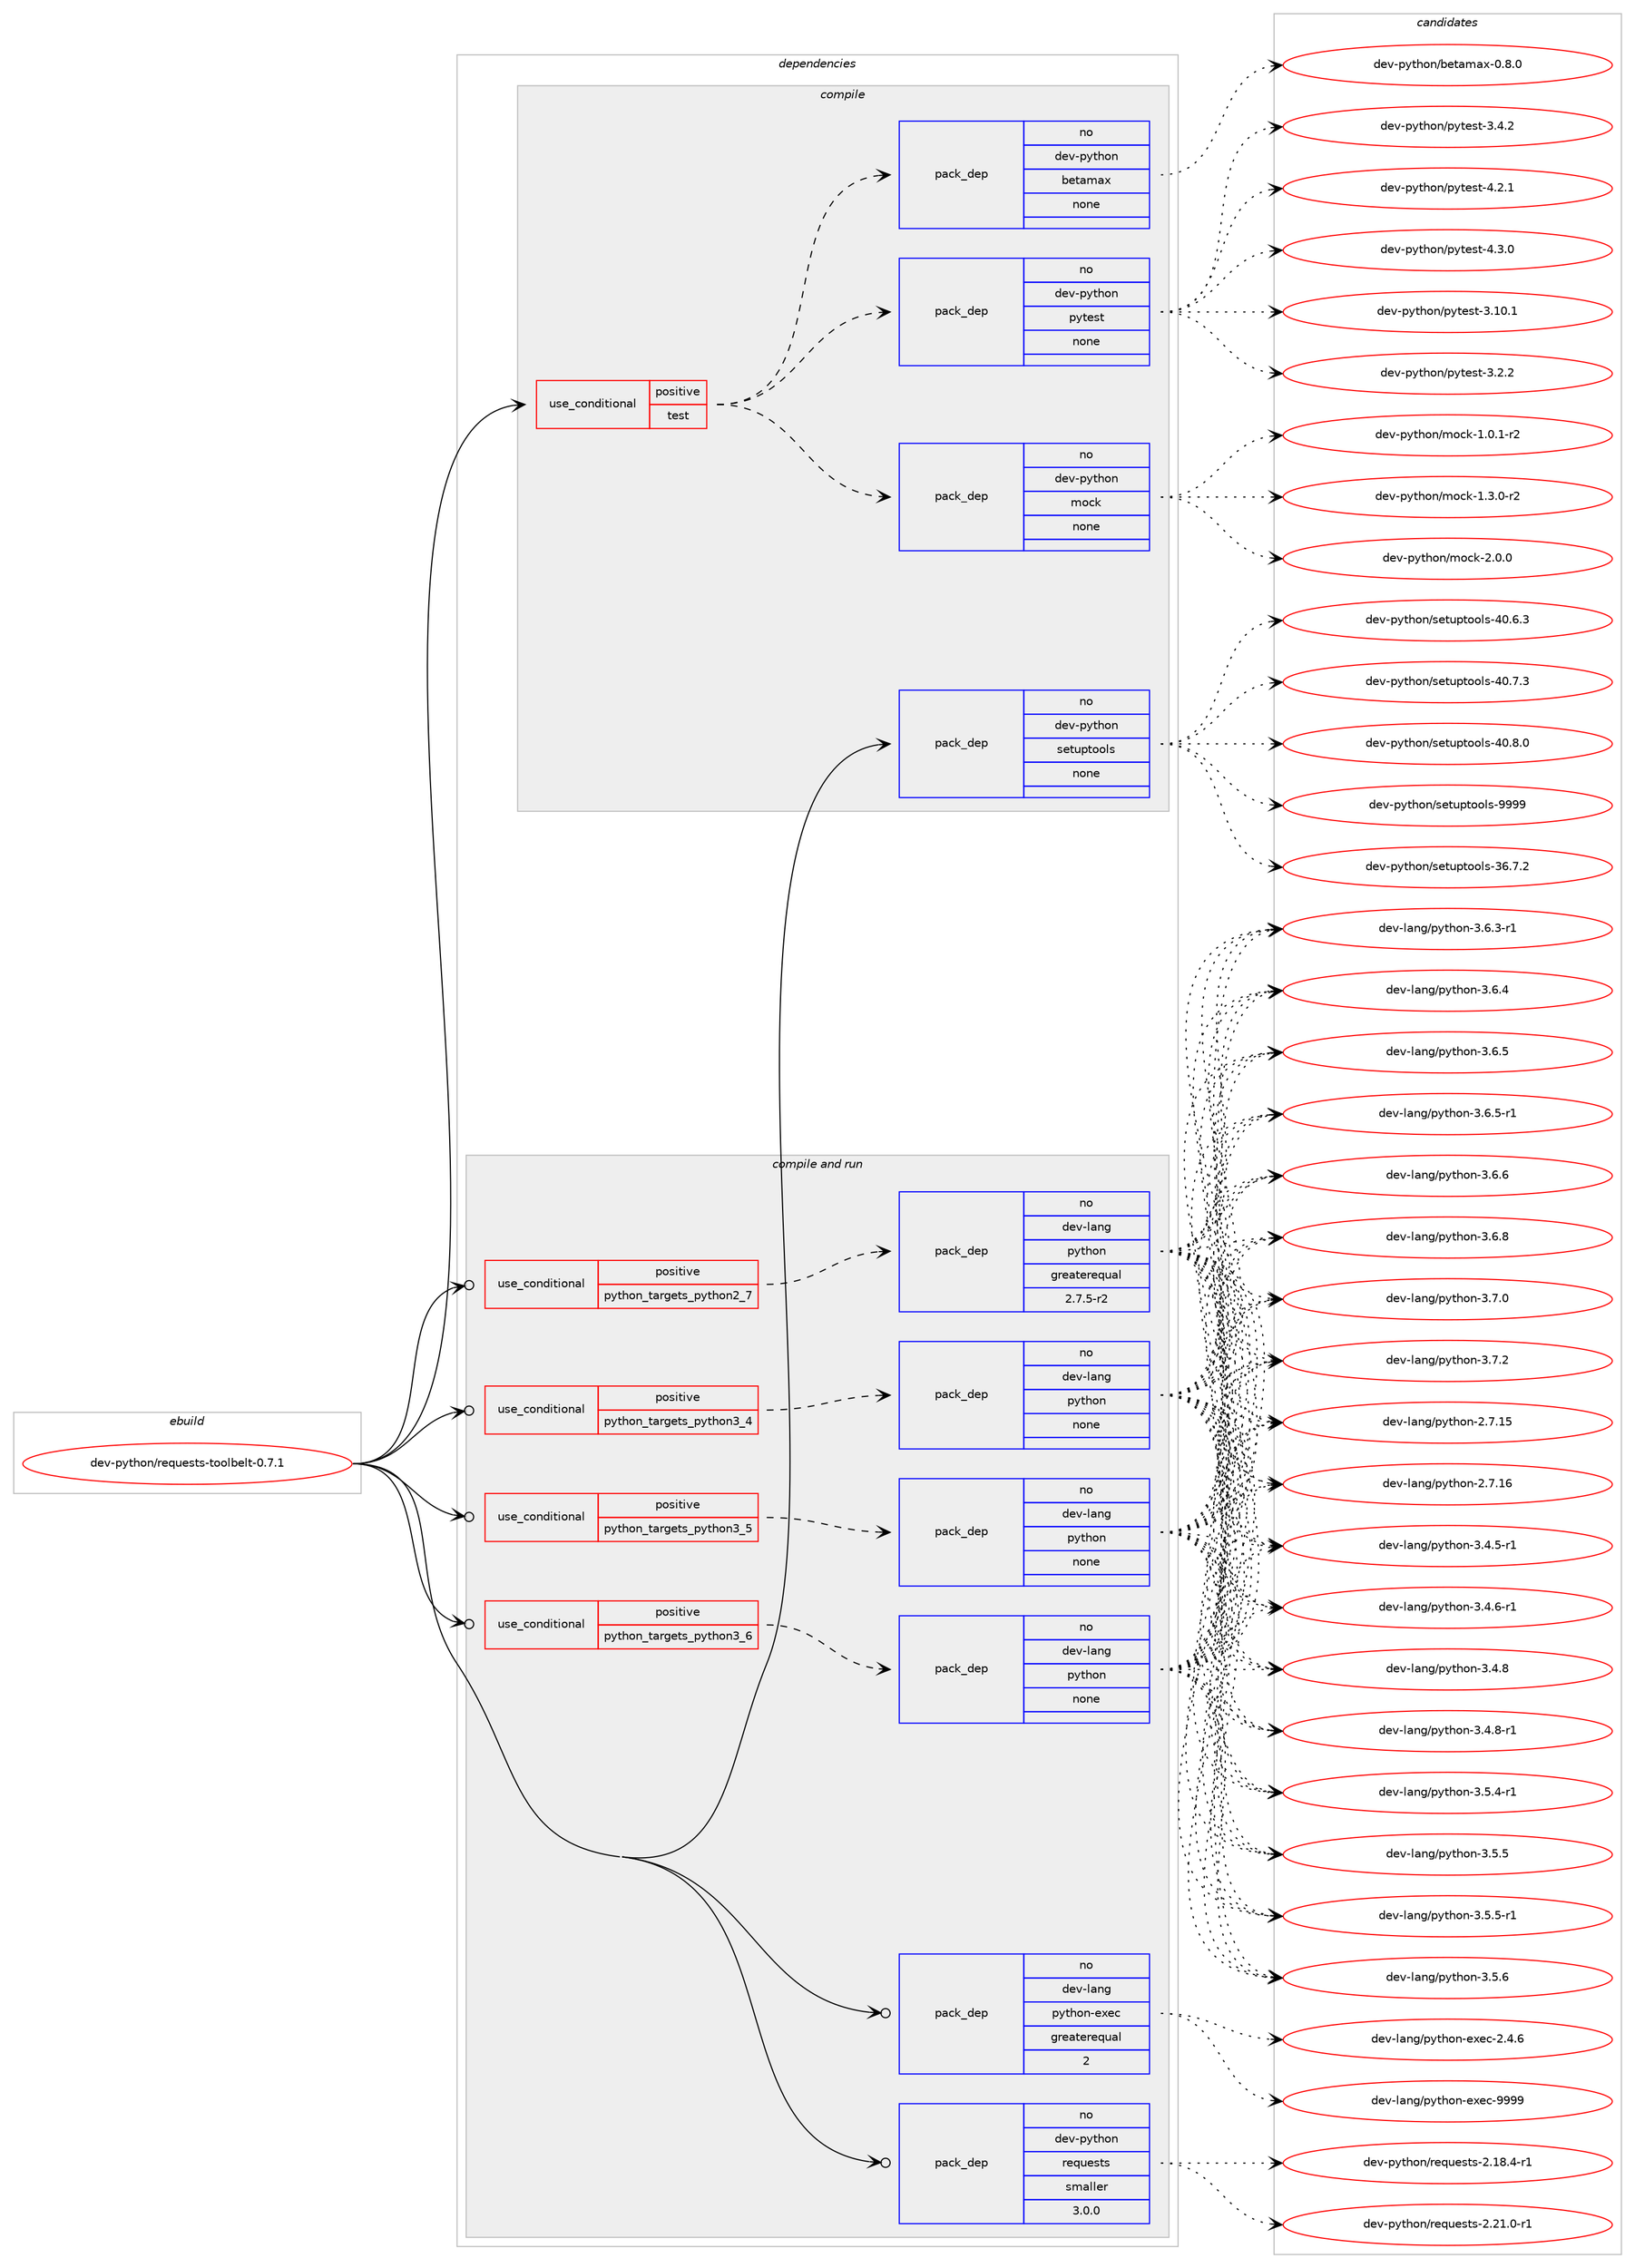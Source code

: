 digraph prolog {

# *************
# Graph options
# *************

newrank=true;
concentrate=true;
compound=true;
graph [rankdir=LR,fontname=Helvetica,fontsize=10,ranksep=1.5];#, ranksep=2.5, nodesep=0.2];
edge  [arrowhead=vee];
node  [fontname=Helvetica,fontsize=10];

# **********
# The ebuild
# **********

subgraph cluster_leftcol {
color=gray;
rank=same;
label=<<i>ebuild</i>>;
id [label="dev-python/requests-toolbelt-0.7.1", color=red, width=4, href="../dev-python/requests-toolbelt-0.7.1.svg"];
}

# ****************
# The dependencies
# ****************

subgraph cluster_midcol {
color=gray;
label=<<i>dependencies</i>>;
subgraph cluster_compile {
fillcolor="#eeeeee";
style=filled;
label=<<i>compile</i>>;
subgraph cond383845 {
dependency1439094 [label=<<TABLE BORDER="0" CELLBORDER="1" CELLSPACING="0" CELLPADDING="4"><TR><TD ROWSPAN="3" CELLPADDING="10">use_conditional</TD></TR><TR><TD>positive</TD></TR><TR><TD>test</TD></TR></TABLE>>, shape=none, color=red];
subgraph pack1031887 {
dependency1439095 [label=<<TABLE BORDER="0" CELLBORDER="1" CELLSPACING="0" CELLPADDING="4" WIDTH="220"><TR><TD ROWSPAN="6" CELLPADDING="30">pack_dep</TD></TR><TR><TD WIDTH="110">no</TD></TR><TR><TD>dev-python</TD></TR><TR><TD>betamax</TD></TR><TR><TD>none</TD></TR><TR><TD></TD></TR></TABLE>>, shape=none, color=blue];
}
dependency1439094:e -> dependency1439095:w [weight=20,style="dashed",arrowhead="vee"];
subgraph pack1031888 {
dependency1439096 [label=<<TABLE BORDER="0" CELLBORDER="1" CELLSPACING="0" CELLPADDING="4" WIDTH="220"><TR><TD ROWSPAN="6" CELLPADDING="30">pack_dep</TD></TR><TR><TD WIDTH="110">no</TD></TR><TR><TD>dev-python</TD></TR><TR><TD>mock</TD></TR><TR><TD>none</TD></TR><TR><TD></TD></TR></TABLE>>, shape=none, color=blue];
}
dependency1439094:e -> dependency1439096:w [weight=20,style="dashed",arrowhead="vee"];
subgraph pack1031889 {
dependency1439097 [label=<<TABLE BORDER="0" CELLBORDER="1" CELLSPACING="0" CELLPADDING="4" WIDTH="220"><TR><TD ROWSPAN="6" CELLPADDING="30">pack_dep</TD></TR><TR><TD WIDTH="110">no</TD></TR><TR><TD>dev-python</TD></TR><TR><TD>pytest</TD></TR><TR><TD>none</TD></TR><TR><TD></TD></TR></TABLE>>, shape=none, color=blue];
}
dependency1439094:e -> dependency1439097:w [weight=20,style="dashed",arrowhead="vee"];
}
id:e -> dependency1439094:w [weight=20,style="solid",arrowhead="vee"];
subgraph pack1031890 {
dependency1439098 [label=<<TABLE BORDER="0" CELLBORDER="1" CELLSPACING="0" CELLPADDING="4" WIDTH="220"><TR><TD ROWSPAN="6" CELLPADDING="30">pack_dep</TD></TR><TR><TD WIDTH="110">no</TD></TR><TR><TD>dev-python</TD></TR><TR><TD>setuptools</TD></TR><TR><TD>none</TD></TR><TR><TD></TD></TR></TABLE>>, shape=none, color=blue];
}
id:e -> dependency1439098:w [weight=20,style="solid",arrowhead="vee"];
}
subgraph cluster_compileandrun {
fillcolor="#eeeeee";
style=filled;
label=<<i>compile and run</i>>;
subgraph cond383846 {
dependency1439099 [label=<<TABLE BORDER="0" CELLBORDER="1" CELLSPACING="0" CELLPADDING="4"><TR><TD ROWSPAN="3" CELLPADDING="10">use_conditional</TD></TR><TR><TD>positive</TD></TR><TR><TD>python_targets_python2_7</TD></TR></TABLE>>, shape=none, color=red];
subgraph pack1031891 {
dependency1439100 [label=<<TABLE BORDER="0" CELLBORDER="1" CELLSPACING="0" CELLPADDING="4" WIDTH="220"><TR><TD ROWSPAN="6" CELLPADDING="30">pack_dep</TD></TR><TR><TD WIDTH="110">no</TD></TR><TR><TD>dev-lang</TD></TR><TR><TD>python</TD></TR><TR><TD>greaterequal</TD></TR><TR><TD>2.7.5-r2</TD></TR></TABLE>>, shape=none, color=blue];
}
dependency1439099:e -> dependency1439100:w [weight=20,style="dashed",arrowhead="vee"];
}
id:e -> dependency1439099:w [weight=20,style="solid",arrowhead="odotvee"];
subgraph cond383847 {
dependency1439101 [label=<<TABLE BORDER="0" CELLBORDER="1" CELLSPACING="0" CELLPADDING="4"><TR><TD ROWSPAN="3" CELLPADDING="10">use_conditional</TD></TR><TR><TD>positive</TD></TR><TR><TD>python_targets_python3_4</TD></TR></TABLE>>, shape=none, color=red];
subgraph pack1031892 {
dependency1439102 [label=<<TABLE BORDER="0" CELLBORDER="1" CELLSPACING="0" CELLPADDING="4" WIDTH="220"><TR><TD ROWSPAN="6" CELLPADDING="30">pack_dep</TD></TR><TR><TD WIDTH="110">no</TD></TR><TR><TD>dev-lang</TD></TR><TR><TD>python</TD></TR><TR><TD>none</TD></TR><TR><TD></TD></TR></TABLE>>, shape=none, color=blue];
}
dependency1439101:e -> dependency1439102:w [weight=20,style="dashed",arrowhead="vee"];
}
id:e -> dependency1439101:w [weight=20,style="solid",arrowhead="odotvee"];
subgraph cond383848 {
dependency1439103 [label=<<TABLE BORDER="0" CELLBORDER="1" CELLSPACING="0" CELLPADDING="4"><TR><TD ROWSPAN="3" CELLPADDING="10">use_conditional</TD></TR><TR><TD>positive</TD></TR><TR><TD>python_targets_python3_5</TD></TR></TABLE>>, shape=none, color=red];
subgraph pack1031893 {
dependency1439104 [label=<<TABLE BORDER="0" CELLBORDER="1" CELLSPACING="0" CELLPADDING="4" WIDTH="220"><TR><TD ROWSPAN="6" CELLPADDING="30">pack_dep</TD></TR><TR><TD WIDTH="110">no</TD></TR><TR><TD>dev-lang</TD></TR><TR><TD>python</TD></TR><TR><TD>none</TD></TR><TR><TD></TD></TR></TABLE>>, shape=none, color=blue];
}
dependency1439103:e -> dependency1439104:w [weight=20,style="dashed",arrowhead="vee"];
}
id:e -> dependency1439103:w [weight=20,style="solid",arrowhead="odotvee"];
subgraph cond383849 {
dependency1439105 [label=<<TABLE BORDER="0" CELLBORDER="1" CELLSPACING="0" CELLPADDING="4"><TR><TD ROWSPAN="3" CELLPADDING="10">use_conditional</TD></TR><TR><TD>positive</TD></TR><TR><TD>python_targets_python3_6</TD></TR></TABLE>>, shape=none, color=red];
subgraph pack1031894 {
dependency1439106 [label=<<TABLE BORDER="0" CELLBORDER="1" CELLSPACING="0" CELLPADDING="4" WIDTH="220"><TR><TD ROWSPAN="6" CELLPADDING="30">pack_dep</TD></TR><TR><TD WIDTH="110">no</TD></TR><TR><TD>dev-lang</TD></TR><TR><TD>python</TD></TR><TR><TD>none</TD></TR><TR><TD></TD></TR></TABLE>>, shape=none, color=blue];
}
dependency1439105:e -> dependency1439106:w [weight=20,style="dashed",arrowhead="vee"];
}
id:e -> dependency1439105:w [weight=20,style="solid",arrowhead="odotvee"];
subgraph pack1031895 {
dependency1439107 [label=<<TABLE BORDER="0" CELLBORDER="1" CELLSPACING="0" CELLPADDING="4" WIDTH="220"><TR><TD ROWSPAN="6" CELLPADDING="30">pack_dep</TD></TR><TR><TD WIDTH="110">no</TD></TR><TR><TD>dev-lang</TD></TR><TR><TD>python-exec</TD></TR><TR><TD>greaterequal</TD></TR><TR><TD>2</TD></TR></TABLE>>, shape=none, color=blue];
}
id:e -> dependency1439107:w [weight=20,style="solid",arrowhead="odotvee"];
subgraph pack1031896 {
dependency1439108 [label=<<TABLE BORDER="0" CELLBORDER="1" CELLSPACING="0" CELLPADDING="4" WIDTH="220"><TR><TD ROWSPAN="6" CELLPADDING="30">pack_dep</TD></TR><TR><TD WIDTH="110">no</TD></TR><TR><TD>dev-python</TD></TR><TR><TD>requests</TD></TR><TR><TD>smaller</TD></TR><TR><TD>3.0.0</TD></TR></TABLE>>, shape=none, color=blue];
}
id:e -> dependency1439108:w [weight=20,style="solid",arrowhead="odotvee"];
}
subgraph cluster_run {
fillcolor="#eeeeee";
style=filled;
label=<<i>run</i>>;
}
}

# **************
# The candidates
# **************

subgraph cluster_choices {
rank=same;
color=gray;
label=<<i>candidates</i>>;

subgraph choice1031887 {
color=black;
nodesep=1;
choice1001011184511212111610411111047981011169710997120454846564648 [label="dev-python/betamax-0.8.0", color=red, width=4,href="../dev-python/betamax-0.8.0.svg"];
dependency1439095:e -> choice1001011184511212111610411111047981011169710997120454846564648:w [style=dotted,weight="100"];
}
subgraph choice1031888 {
color=black;
nodesep=1;
choice1001011184511212111610411111047109111991074549464846494511450 [label="dev-python/mock-1.0.1-r2", color=red, width=4,href="../dev-python/mock-1.0.1-r2.svg"];
choice1001011184511212111610411111047109111991074549465146484511450 [label="dev-python/mock-1.3.0-r2", color=red, width=4,href="../dev-python/mock-1.3.0-r2.svg"];
choice100101118451121211161041111104710911199107455046484648 [label="dev-python/mock-2.0.0", color=red, width=4,href="../dev-python/mock-2.0.0.svg"];
dependency1439096:e -> choice1001011184511212111610411111047109111991074549464846494511450:w [style=dotted,weight="100"];
dependency1439096:e -> choice1001011184511212111610411111047109111991074549465146484511450:w [style=dotted,weight="100"];
dependency1439096:e -> choice100101118451121211161041111104710911199107455046484648:w [style=dotted,weight="100"];
}
subgraph choice1031889 {
color=black;
nodesep=1;
choice100101118451121211161041111104711212111610111511645514649484649 [label="dev-python/pytest-3.10.1", color=red, width=4,href="../dev-python/pytest-3.10.1.svg"];
choice1001011184511212111610411111047112121116101115116455146504650 [label="dev-python/pytest-3.2.2", color=red, width=4,href="../dev-python/pytest-3.2.2.svg"];
choice1001011184511212111610411111047112121116101115116455146524650 [label="dev-python/pytest-3.4.2", color=red, width=4,href="../dev-python/pytest-3.4.2.svg"];
choice1001011184511212111610411111047112121116101115116455246504649 [label="dev-python/pytest-4.2.1", color=red, width=4,href="../dev-python/pytest-4.2.1.svg"];
choice1001011184511212111610411111047112121116101115116455246514648 [label="dev-python/pytest-4.3.0", color=red, width=4,href="../dev-python/pytest-4.3.0.svg"];
dependency1439097:e -> choice100101118451121211161041111104711212111610111511645514649484649:w [style=dotted,weight="100"];
dependency1439097:e -> choice1001011184511212111610411111047112121116101115116455146504650:w [style=dotted,weight="100"];
dependency1439097:e -> choice1001011184511212111610411111047112121116101115116455146524650:w [style=dotted,weight="100"];
dependency1439097:e -> choice1001011184511212111610411111047112121116101115116455246504649:w [style=dotted,weight="100"];
dependency1439097:e -> choice1001011184511212111610411111047112121116101115116455246514648:w [style=dotted,weight="100"];
}
subgraph choice1031890 {
color=black;
nodesep=1;
choice100101118451121211161041111104711510111611711211611111110811545515446554650 [label="dev-python/setuptools-36.7.2", color=red, width=4,href="../dev-python/setuptools-36.7.2.svg"];
choice100101118451121211161041111104711510111611711211611111110811545524846544651 [label="dev-python/setuptools-40.6.3", color=red, width=4,href="../dev-python/setuptools-40.6.3.svg"];
choice100101118451121211161041111104711510111611711211611111110811545524846554651 [label="dev-python/setuptools-40.7.3", color=red, width=4,href="../dev-python/setuptools-40.7.3.svg"];
choice100101118451121211161041111104711510111611711211611111110811545524846564648 [label="dev-python/setuptools-40.8.0", color=red, width=4,href="../dev-python/setuptools-40.8.0.svg"];
choice10010111845112121116104111110471151011161171121161111111081154557575757 [label="dev-python/setuptools-9999", color=red, width=4,href="../dev-python/setuptools-9999.svg"];
dependency1439098:e -> choice100101118451121211161041111104711510111611711211611111110811545515446554650:w [style=dotted,weight="100"];
dependency1439098:e -> choice100101118451121211161041111104711510111611711211611111110811545524846544651:w [style=dotted,weight="100"];
dependency1439098:e -> choice100101118451121211161041111104711510111611711211611111110811545524846554651:w [style=dotted,weight="100"];
dependency1439098:e -> choice100101118451121211161041111104711510111611711211611111110811545524846564648:w [style=dotted,weight="100"];
dependency1439098:e -> choice10010111845112121116104111110471151011161171121161111111081154557575757:w [style=dotted,weight="100"];
}
subgraph choice1031891 {
color=black;
nodesep=1;
choice10010111845108971101034711212111610411111045504655464953 [label="dev-lang/python-2.7.15", color=red, width=4,href="../dev-lang/python-2.7.15.svg"];
choice10010111845108971101034711212111610411111045504655464954 [label="dev-lang/python-2.7.16", color=red, width=4,href="../dev-lang/python-2.7.16.svg"];
choice1001011184510897110103471121211161041111104551465246534511449 [label="dev-lang/python-3.4.5-r1", color=red, width=4,href="../dev-lang/python-3.4.5-r1.svg"];
choice1001011184510897110103471121211161041111104551465246544511449 [label="dev-lang/python-3.4.6-r1", color=red, width=4,href="../dev-lang/python-3.4.6-r1.svg"];
choice100101118451089711010347112121116104111110455146524656 [label="dev-lang/python-3.4.8", color=red, width=4,href="../dev-lang/python-3.4.8.svg"];
choice1001011184510897110103471121211161041111104551465246564511449 [label="dev-lang/python-3.4.8-r1", color=red, width=4,href="../dev-lang/python-3.4.8-r1.svg"];
choice1001011184510897110103471121211161041111104551465346524511449 [label="dev-lang/python-3.5.4-r1", color=red, width=4,href="../dev-lang/python-3.5.4-r1.svg"];
choice100101118451089711010347112121116104111110455146534653 [label="dev-lang/python-3.5.5", color=red, width=4,href="../dev-lang/python-3.5.5.svg"];
choice1001011184510897110103471121211161041111104551465346534511449 [label="dev-lang/python-3.5.5-r1", color=red, width=4,href="../dev-lang/python-3.5.5-r1.svg"];
choice100101118451089711010347112121116104111110455146534654 [label="dev-lang/python-3.5.6", color=red, width=4,href="../dev-lang/python-3.5.6.svg"];
choice1001011184510897110103471121211161041111104551465446514511449 [label="dev-lang/python-3.6.3-r1", color=red, width=4,href="../dev-lang/python-3.6.3-r1.svg"];
choice100101118451089711010347112121116104111110455146544652 [label="dev-lang/python-3.6.4", color=red, width=4,href="../dev-lang/python-3.6.4.svg"];
choice100101118451089711010347112121116104111110455146544653 [label="dev-lang/python-3.6.5", color=red, width=4,href="../dev-lang/python-3.6.5.svg"];
choice1001011184510897110103471121211161041111104551465446534511449 [label="dev-lang/python-3.6.5-r1", color=red, width=4,href="../dev-lang/python-3.6.5-r1.svg"];
choice100101118451089711010347112121116104111110455146544654 [label="dev-lang/python-3.6.6", color=red, width=4,href="../dev-lang/python-3.6.6.svg"];
choice100101118451089711010347112121116104111110455146544656 [label="dev-lang/python-3.6.8", color=red, width=4,href="../dev-lang/python-3.6.8.svg"];
choice100101118451089711010347112121116104111110455146554648 [label="dev-lang/python-3.7.0", color=red, width=4,href="../dev-lang/python-3.7.0.svg"];
choice100101118451089711010347112121116104111110455146554650 [label="dev-lang/python-3.7.2", color=red, width=4,href="../dev-lang/python-3.7.2.svg"];
dependency1439100:e -> choice10010111845108971101034711212111610411111045504655464953:w [style=dotted,weight="100"];
dependency1439100:e -> choice10010111845108971101034711212111610411111045504655464954:w [style=dotted,weight="100"];
dependency1439100:e -> choice1001011184510897110103471121211161041111104551465246534511449:w [style=dotted,weight="100"];
dependency1439100:e -> choice1001011184510897110103471121211161041111104551465246544511449:w [style=dotted,weight="100"];
dependency1439100:e -> choice100101118451089711010347112121116104111110455146524656:w [style=dotted,weight="100"];
dependency1439100:e -> choice1001011184510897110103471121211161041111104551465246564511449:w [style=dotted,weight="100"];
dependency1439100:e -> choice1001011184510897110103471121211161041111104551465346524511449:w [style=dotted,weight="100"];
dependency1439100:e -> choice100101118451089711010347112121116104111110455146534653:w [style=dotted,weight="100"];
dependency1439100:e -> choice1001011184510897110103471121211161041111104551465346534511449:w [style=dotted,weight="100"];
dependency1439100:e -> choice100101118451089711010347112121116104111110455146534654:w [style=dotted,weight="100"];
dependency1439100:e -> choice1001011184510897110103471121211161041111104551465446514511449:w [style=dotted,weight="100"];
dependency1439100:e -> choice100101118451089711010347112121116104111110455146544652:w [style=dotted,weight="100"];
dependency1439100:e -> choice100101118451089711010347112121116104111110455146544653:w [style=dotted,weight="100"];
dependency1439100:e -> choice1001011184510897110103471121211161041111104551465446534511449:w [style=dotted,weight="100"];
dependency1439100:e -> choice100101118451089711010347112121116104111110455146544654:w [style=dotted,weight="100"];
dependency1439100:e -> choice100101118451089711010347112121116104111110455146544656:w [style=dotted,weight="100"];
dependency1439100:e -> choice100101118451089711010347112121116104111110455146554648:w [style=dotted,weight="100"];
dependency1439100:e -> choice100101118451089711010347112121116104111110455146554650:w [style=dotted,weight="100"];
}
subgraph choice1031892 {
color=black;
nodesep=1;
choice10010111845108971101034711212111610411111045504655464953 [label="dev-lang/python-2.7.15", color=red, width=4,href="../dev-lang/python-2.7.15.svg"];
choice10010111845108971101034711212111610411111045504655464954 [label="dev-lang/python-2.7.16", color=red, width=4,href="../dev-lang/python-2.7.16.svg"];
choice1001011184510897110103471121211161041111104551465246534511449 [label="dev-lang/python-3.4.5-r1", color=red, width=4,href="../dev-lang/python-3.4.5-r1.svg"];
choice1001011184510897110103471121211161041111104551465246544511449 [label="dev-lang/python-3.4.6-r1", color=red, width=4,href="../dev-lang/python-3.4.6-r1.svg"];
choice100101118451089711010347112121116104111110455146524656 [label="dev-lang/python-3.4.8", color=red, width=4,href="../dev-lang/python-3.4.8.svg"];
choice1001011184510897110103471121211161041111104551465246564511449 [label="dev-lang/python-3.4.8-r1", color=red, width=4,href="../dev-lang/python-3.4.8-r1.svg"];
choice1001011184510897110103471121211161041111104551465346524511449 [label="dev-lang/python-3.5.4-r1", color=red, width=4,href="../dev-lang/python-3.5.4-r1.svg"];
choice100101118451089711010347112121116104111110455146534653 [label="dev-lang/python-3.5.5", color=red, width=4,href="../dev-lang/python-3.5.5.svg"];
choice1001011184510897110103471121211161041111104551465346534511449 [label="dev-lang/python-3.5.5-r1", color=red, width=4,href="../dev-lang/python-3.5.5-r1.svg"];
choice100101118451089711010347112121116104111110455146534654 [label="dev-lang/python-3.5.6", color=red, width=4,href="../dev-lang/python-3.5.6.svg"];
choice1001011184510897110103471121211161041111104551465446514511449 [label="dev-lang/python-3.6.3-r1", color=red, width=4,href="../dev-lang/python-3.6.3-r1.svg"];
choice100101118451089711010347112121116104111110455146544652 [label="dev-lang/python-3.6.4", color=red, width=4,href="../dev-lang/python-3.6.4.svg"];
choice100101118451089711010347112121116104111110455146544653 [label="dev-lang/python-3.6.5", color=red, width=4,href="../dev-lang/python-3.6.5.svg"];
choice1001011184510897110103471121211161041111104551465446534511449 [label="dev-lang/python-3.6.5-r1", color=red, width=4,href="../dev-lang/python-3.6.5-r1.svg"];
choice100101118451089711010347112121116104111110455146544654 [label="dev-lang/python-3.6.6", color=red, width=4,href="../dev-lang/python-3.6.6.svg"];
choice100101118451089711010347112121116104111110455146544656 [label="dev-lang/python-3.6.8", color=red, width=4,href="../dev-lang/python-3.6.8.svg"];
choice100101118451089711010347112121116104111110455146554648 [label="dev-lang/python-3.7.0", color=red, width=4,href="../dev-lang/python-3.7.0.svg"];
choice100101118451089711010347112121116104111110455146554650 [label="dev-lang/python-3.7.2", color=red, width=4,href="../dev-lang/python-3.7.2.svg"];
dependency1439102:e -> choice10010111845108971101034711212111610411111045504655464953:w [style=dotted,weight="100"];
dependency1439102:e -> choice10010111845108971101034711212111610411111045504655464954:w [style=dotted,weight="100"];
dependency1439102:e -> choice1001011184510897110103471121211161041111104551465246534511449:w [style=dotted,weight="100"];
dependency1439102:e -> choice1001011184510897110103471121211161041111104551465246544511449:w [style=dotted,weight="100"];
dependency1439102:e -> choice100101118451089711010347112121116104111110455146524656:w [style=dotted,weight="100"];
dependency1439102:e -> choice1001011184510897110103471121211161041111104551465246564511449:w [style=dotted,weight="100"];
dependency1439102:e -> choice1001011184510897110103471121211161041111104551465346524511449:w [style=dotted,weight="100"];
dependency1439102:e -> choice100101118451089711010347112121116104111110455146534653:w [style=dotted,weight="100"];
dependency1439102:e -> choice1001011184510897110103471121211161041111104551465346534511449:w [style=dotted,weight="100"];
dependency1439102:e -> choice100101118451089711010347112121116104111110455146534654:w [style=dotted,weight="100"];
dependency1439102:e -> choice1001011184510897110103471121211161041111104551465446514511449:w [style=dotted,weight="100"];
dependency1439102:e -> choice100101118451089711010347112121116104111110455146544652:w [style=dotted,weight="100"];
dependency1439102:e -> choice100101118451089711010347112121116104111110455146544653:w [style=dotted,weight="100"];
dependency1439102:e -> choice1001011184510897110103471121211161041111104551465446534511449:w [style=dotted,weight="100"];
dependency1439102:e -> choice100101118451089711010347112121116104111110455146544654:w [style=dotted,weight="100"];
dependency1439102:e -> choice100101118451089711010347112121116104111110455146544656:w [style=dotted,weight="100"];
dependency1439102:e -> choice100101118451089711010347112121116104111110455146554648:w [style=dotted,weight="100"];
dependency1439102:e -> choice100101118451089711010347112121116104111110455146554650:w [style=dotted,weight="100"];
}
subgraph choice1031893 {
color=black;
nodesep=1;
choice10010111845108971101034711212111610411111045504655464953 [label="dev-lang/python-2.7.15", color=red, width=4,href="../dev-lang/python-2.7.15.svg"];
choice10010111845108971101034711212111610411111045504655464954 [label="dev-lang/python-2.7.16", color=red, width=4,href="../dev-lang/python-2.7.16.svg"];
choice1001011184510897110103471121211161041111104551465246534511449 [label="dev-lang/python-3.4.5-r1", color=red, width=4,href="../dev-lang/python-3.4.5-r1.svg"];
choice1001011184510897110103471121211161041111104551465246544511449 [label="dev-lang/python-3.4.6-r1", color=red, width=4,href="../dev-lang/python-3.4.6-r1.svg"];
choice100101118451089711010347112121116104111110455146524656 [label="dev-lang/python-3.4.8", color=red, width=4,href="../dev-lang/python-3.4.8.svg"];
choice1001011184510897110103471121211161041111104551465246564511449 [label="dev-lang/python-3.4.8-r1", color=red, width=4,href="../dev-lang/python-3.4.8-r1.svg"];
choice1001011184510897110103471121211161041111104551465346524511449 [label="dev-lang/python-3.5.4-r1", color=red, width=4,href="../dev-lang/python-3.5.4-r1.svg"];
choice100101118451089711010347112121116104111110455146534653 [label="dev-lang/python-3.5.5", color=red, width=4,href="../dev-lang/python-3.5.5.svg"];
choice1001011184510897110103471121211161041111104551465346534511449 [label="dev-lang/python-3.5.5-r1", color=red, width=4,href="../dev-lang/python-3.5.5-r1.svg"];
choice100101118451089711010347112121116104111110455146534654 [label="dev-lang/python-3.5.6", color=red, width=4,href="../dev-lang/python-3.5.6.svg"];
choice1001011184510897110103471121211161041111104551465446514511449 [label="dev-lang/python-3.6.3-r1", color=red, width=4,href="../dev-lang/python-3.6.3-r1.svg"];
choice100101118451089711010347112121116104111110455146544652 [label="dev-lang/python-3.6.4", color=red, width=4,href="../dev-lang/python-3.6.4.svg"];
choice100101118451089711010347112121116104111110455146544653 [label="dev-lang/python-3.6.5", color=red, width=4,href="../dev-lang/python-3.6.5.svg"];
choice1001011184510897110103471121211161041111104551465446534511449 [label="dev-lang/python-3.6.5-r1", color=red, width=4,href="../dev-lang/python-3.6.5-r1.svg"];
choice100101118451089711010347112121116104111110455146544654 [label="dev-lang/python-3.6.6", color=red, width=4,href="../dev-lang/python-3.6.6.svg"];
choice100101118451089711010347112121116104111110455146544656 [label="dev-lang/python-3.6.8", color=red, width=4,href="../dev-lang/python-3.6.8.svg"];
choice100101118451089711010347112121116104111110455146554648 [label="dev-lang/python-3.7.0", color=red, width=4,href="../dev-lang/python-3.7.0.svg"];
choice100101118451089711010347112121116104111110455146554650 [label="dev-lang/python-3.7.2", color=red, width=4,href="../dev-lang/python-3.7.2.svg"];
dependency1439104:e -> choice10010111845108971101034711212111610411111045504655464953:w [style=dotted,weight="100"];
dependency1439104:e -> choice10010111845108971101034711212111610411111045504655464954:w [style=dotted,weight="100"];
dependency1439104:e -> choice1001011184510897110103471121211161041111104551465246534511449:w [style=dotted,weight="100"];
dependency1439104:e -> choice1001011184510897110103471121211161041111104551465246544511449:w [style=dotted,weight="100"];
dependency1439104:e -> choice100101118451089711010347112121116104111110455146524656:w [style=dotted,weight="100"];
dependency1439104:e -> choice1001011184510897110103471121211161041111104551465246564511449:w [style=dotted,weight="100"];
dependency1439104:e -> choice1001011184510897110103471121211161041111104551465346524511449:w [style=dotted,weight="100"];
dependency1439104:e -> choice100101118451089711010347112121116104111110455146534653:w [style=dotted,weight="100"];
dependency1439104:e -> choice1001011184510897110103471121211161041111104551465346534511449:w [style=dotted,weight="100"];
dependency1439104:e -> choice100101118451089711010347112121116104111110455146534654:w [style=dotted,weight="100"];
dependency1439104:e -> choice1001011184510897110103471121211161041111104551465446514511449:w [style=dotted,weight="100"];
dependency1439104:e -> choice100101118451089711010347112121116104111110455146544652:w [style=dotted,weight="100"];
dependency1439104:e -> choice100101118451089711010347112121116104111110455146544653:w [style=dotted,weight="100"];
dependency1439104:e -> choice1001011184510897110103471121211161041111104551465446534511449:w [style=dotted,weight="100"];
dependency1439104:e -> choice100101118451089711010347112121116104111110455146544654:w [style=dotted,weight="100"];
dependency1439104:e -> choice100101118451089711010347112121116104111110455146544656:w [style=dotted,weight="100"];
dependency1439104:e -> choice100101118451089711010347112121116104111110455146554648:w [style=dotted,weight="100"];
dependency1439104:e -> choice100101118451089711010347112121116104111110455146554650:w [style=dotted,weight="100"];
}
subgraph choice1031894 {
color=black;
nodesep=1;
choice10010111845108971101034711212111610411111045504655464953 [label="dev-lang/python-2.7.15", color=red, width=4,href="../dev-lang/python-2.7.15.svg"];
choice10010111845108971101034711212111610411111045504655464954 [label="dev-lang/python-2.7.16", color=red, width=4,href="../dev-lang/python-2.7.16.svg"];
choice1001011184510897110103471121211161041111104551465246534511449 [label="dev-lang/python-3.4.5-r1", color=red, width=4,href="../dev-lang/python-3.4.5-r1.svg"];
choice1001011184510897110103471121211161041111104551465246544511449 [label="dev-lang/python-3.4.6-r1", color=red, width=4,href="../dev-lang/python-3.4.6-r1.svg"];
choice100101118451089711010347112121116104111110455146524656 [label="dev-lang/python-3.4.8", color=red, width=4,href="../dev-lang/python-3.4.8.svg"];
choice1001011184510897110103471121211161041111104551465246564511449 [label="dev-lang/python-3.4.8-r1", color=red, width=4,href="../dev-lang/python-3.4.8-r1.svg"];
choice1001011184510897110103471121211161041111104551465346524511449 [label="dev-lang/python-3.5.4-r1", color=red, width=4,href="../dev-lang/python-3.5.4-r1.svg"];
choice100101118451089711010347112121116104111110455146534653 [label="dev-lang/python-3.5.5", color=red, width=4,href="../dev-lang/python-3.5.5.svg"];
choice1001011184510897110103471121211161041111104551465346534511449 [label="dev-lang/python-3.5.5-r1", color=red, width=4,href="../dev-lang/python-3.5.5-r1.svg"];
choice100101118451089711010347112121116104111110455146534654 [label="dev-lang/python-3.5.6", color=red, width=4,href="../dev-lang/python-3.5.6.svg"];
choice1001011184510897110103471121211161041111104551465446514511449 [label="dev-lang/python-3.6.3-r1", color=red, width=4,href="../dev-lang/python-3.6.3-r1.svg"];
choice100101118451089711010347112121116104111110455146544652 [label="dev-lang/python-3.6.4", color=red, width=4,href="../dev-lang/python-3.6.4.svg"];
choice100101118451089711010347112121116104111110455146544653 [label="dev-lang/python-3.6.5", color=red, width=4,href="../dev-lang/python-3.6.5.svg"];
choice1001011184510897110103471121211161041111104551465446534511449 [label="dev-lang/python-3.6.5-r1", color=red, width=4,href="../dev-lang/python-3.6.5-r1.svg"];
choice100101118451089711010347112121116104111110455146544654 [label="dev-lang/python-3.6.6", color=red, width=4,href="../dev-lang/python-3.6.6.svg"];
choice100101118451089711010347112121116104111110455146544656 [label="dev-lang/python-3.6.8", color=red, width=4,href="../dev-lang/python-3.6.8.svg"];
choice100101118451089711010347112121116104111110455146554648 [label="dev-lang/python-3.7.0", color=red, width=4,href="../dev-lang/python-3.7.0.svg"];
choice100101118451089711010347112121116104111110455146554650 [label="dev-lang/python-3.7.2", color=red, width=4,href="../dev-lang/python-3.7.2.svg"];
dependency1439106:e -> choice10010111845108971101034711212111610411111045504655464953:w [style=dotted,weight="100"];
dependency1439106:e -> choice10010111845108971101034711212111610411111045504655464954:w [style=dotted,weight="100"];
dependency1439106:e -> choice1001011184510897110103471121211161041111104551465246534511449:w [style=dotted,weight="100"];
dependency1439106:e -> choice1001011184510897110103471121211161041111104551465246544511449:w [style=dotted,weight="100"];
dependency1439106:e -> choice100101118451089711010347112121116104111110455146524656:w [style=dotted,weight="100"];
dependency1439106:e -> choice1001011184510897110103471121211161041111104551465246564511449:w [style=dotted,weight="100"];
dependency1439106:e -> choice1001011184510897110103471121211161041111104551465346524511449:w [style=dotted,weight="100"];
dependency1439106:e -> choice100101118451089711010347112121116104111110455146534653:w [style=dotted,weight="100"];
dependency1439106:e -> choice1001011184510897110103471121211161041111104551465346534511449:w [style=dotted,weight="100"];
dependency1439106:e -> choice100101118451089711010347112121116104111110455146534654:w [style=dotted,weight="100"];
dependency1439106:e -> choice1001011184510897110103471121211161041111104551465446514511449:w [style=dotted,weight="100"];
dependency1439106:e -> choice100101118451089711010347112121116104111110455146544652:w [style=dotted,weight="100"];
dependency1439106:e -> choice100101118451089711010347112121116104111110455146544653:w [style=dotted,weight="100"];
dependency1439106:e -> choice1001011184510897110103471121211161041111104551465446534511449:w [style=dotted,weight="100"];
dependency1439106:e -> choice100101118451089711010347112121116104111110455146544654:w [style=dotted,weight="100"];
dependency1439106:e -> choice100101118451089711010347112121116104111110455146544656:w [style=dotted,weight="100"];
dependency1439106:e -> choice100101118451089711010347112121116104111110455146554648:w [style=dotted,weight="100"];
dependency1439106:e -> choice100101118451089711010347112121116104111110455146554650:w [style=dotted,weight="100"];
}
subgraph choice1031895 {
color=black;
nodesep=1;
choice1001011184510897110103471121211161041111104510112010199455046524654 [label="dev-lang/python-exec-2.4.6", color=red, width=4,href="../dev-lang/python-exec-2.4.6.svg"];
choice10010111845108971101034711212111610411111045101120101994557575757 [label="dev-lang/python-exec-9999", color=red, width=4,href="../dev-lang/python-exec-9999.svg"];
dependency1439107:e -> choice1001011184510897110103471121211161041111104510112010199455046524654:w [style=dotted,weight="100"];
dependency1439107:e -> choice10010111845108971101034711212111610411111045101120101994557575757:w [style=dotted,weight="100"];
}
subgraph choice1031896 {
color=black;
nodesep=1;
choice1001011184511212111610411111047114101113117101115116115455046495646524511449 [label="dev-python/requests-2.18.4-r1", color=red, width=4,href="../dev-python/requests-2.18.4-r1.svg"];
choice1001011184511212111610411111047114101113117101115116115455046504946484511449 [label="dev-python/requests-2.21.0-r1", color=red, width=4,href="../dev-python/requests-2.21.0-r1.svg"];
dependency1439108:e -> choice1001011184511212111610411111047114101113117101115116115455046495646524511449:w [style=dotted,weight="100"];
dependency1439108:e -> choice1001011184511212111610411111047114101113117101115116115455046504946484511449:w [style=dotted,weight="100"];
}
}

}
